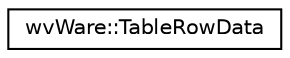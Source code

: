 digraph "类继承关系图"
{
  edge [fontname="Helvetica",fontsize="10",labelfontname="Helvetica",labelfontsize="10"];
  node [fontname="Helvetica",fontsize="10",shape=record];
  rankdir="LR";
  Node0 [label="wvWare::TableRowData",height=0.2,width=0.4,color="black", fillcolor="white", style="filled",URL="$structwv_ware_1_1_table_row_data.html"];
}
